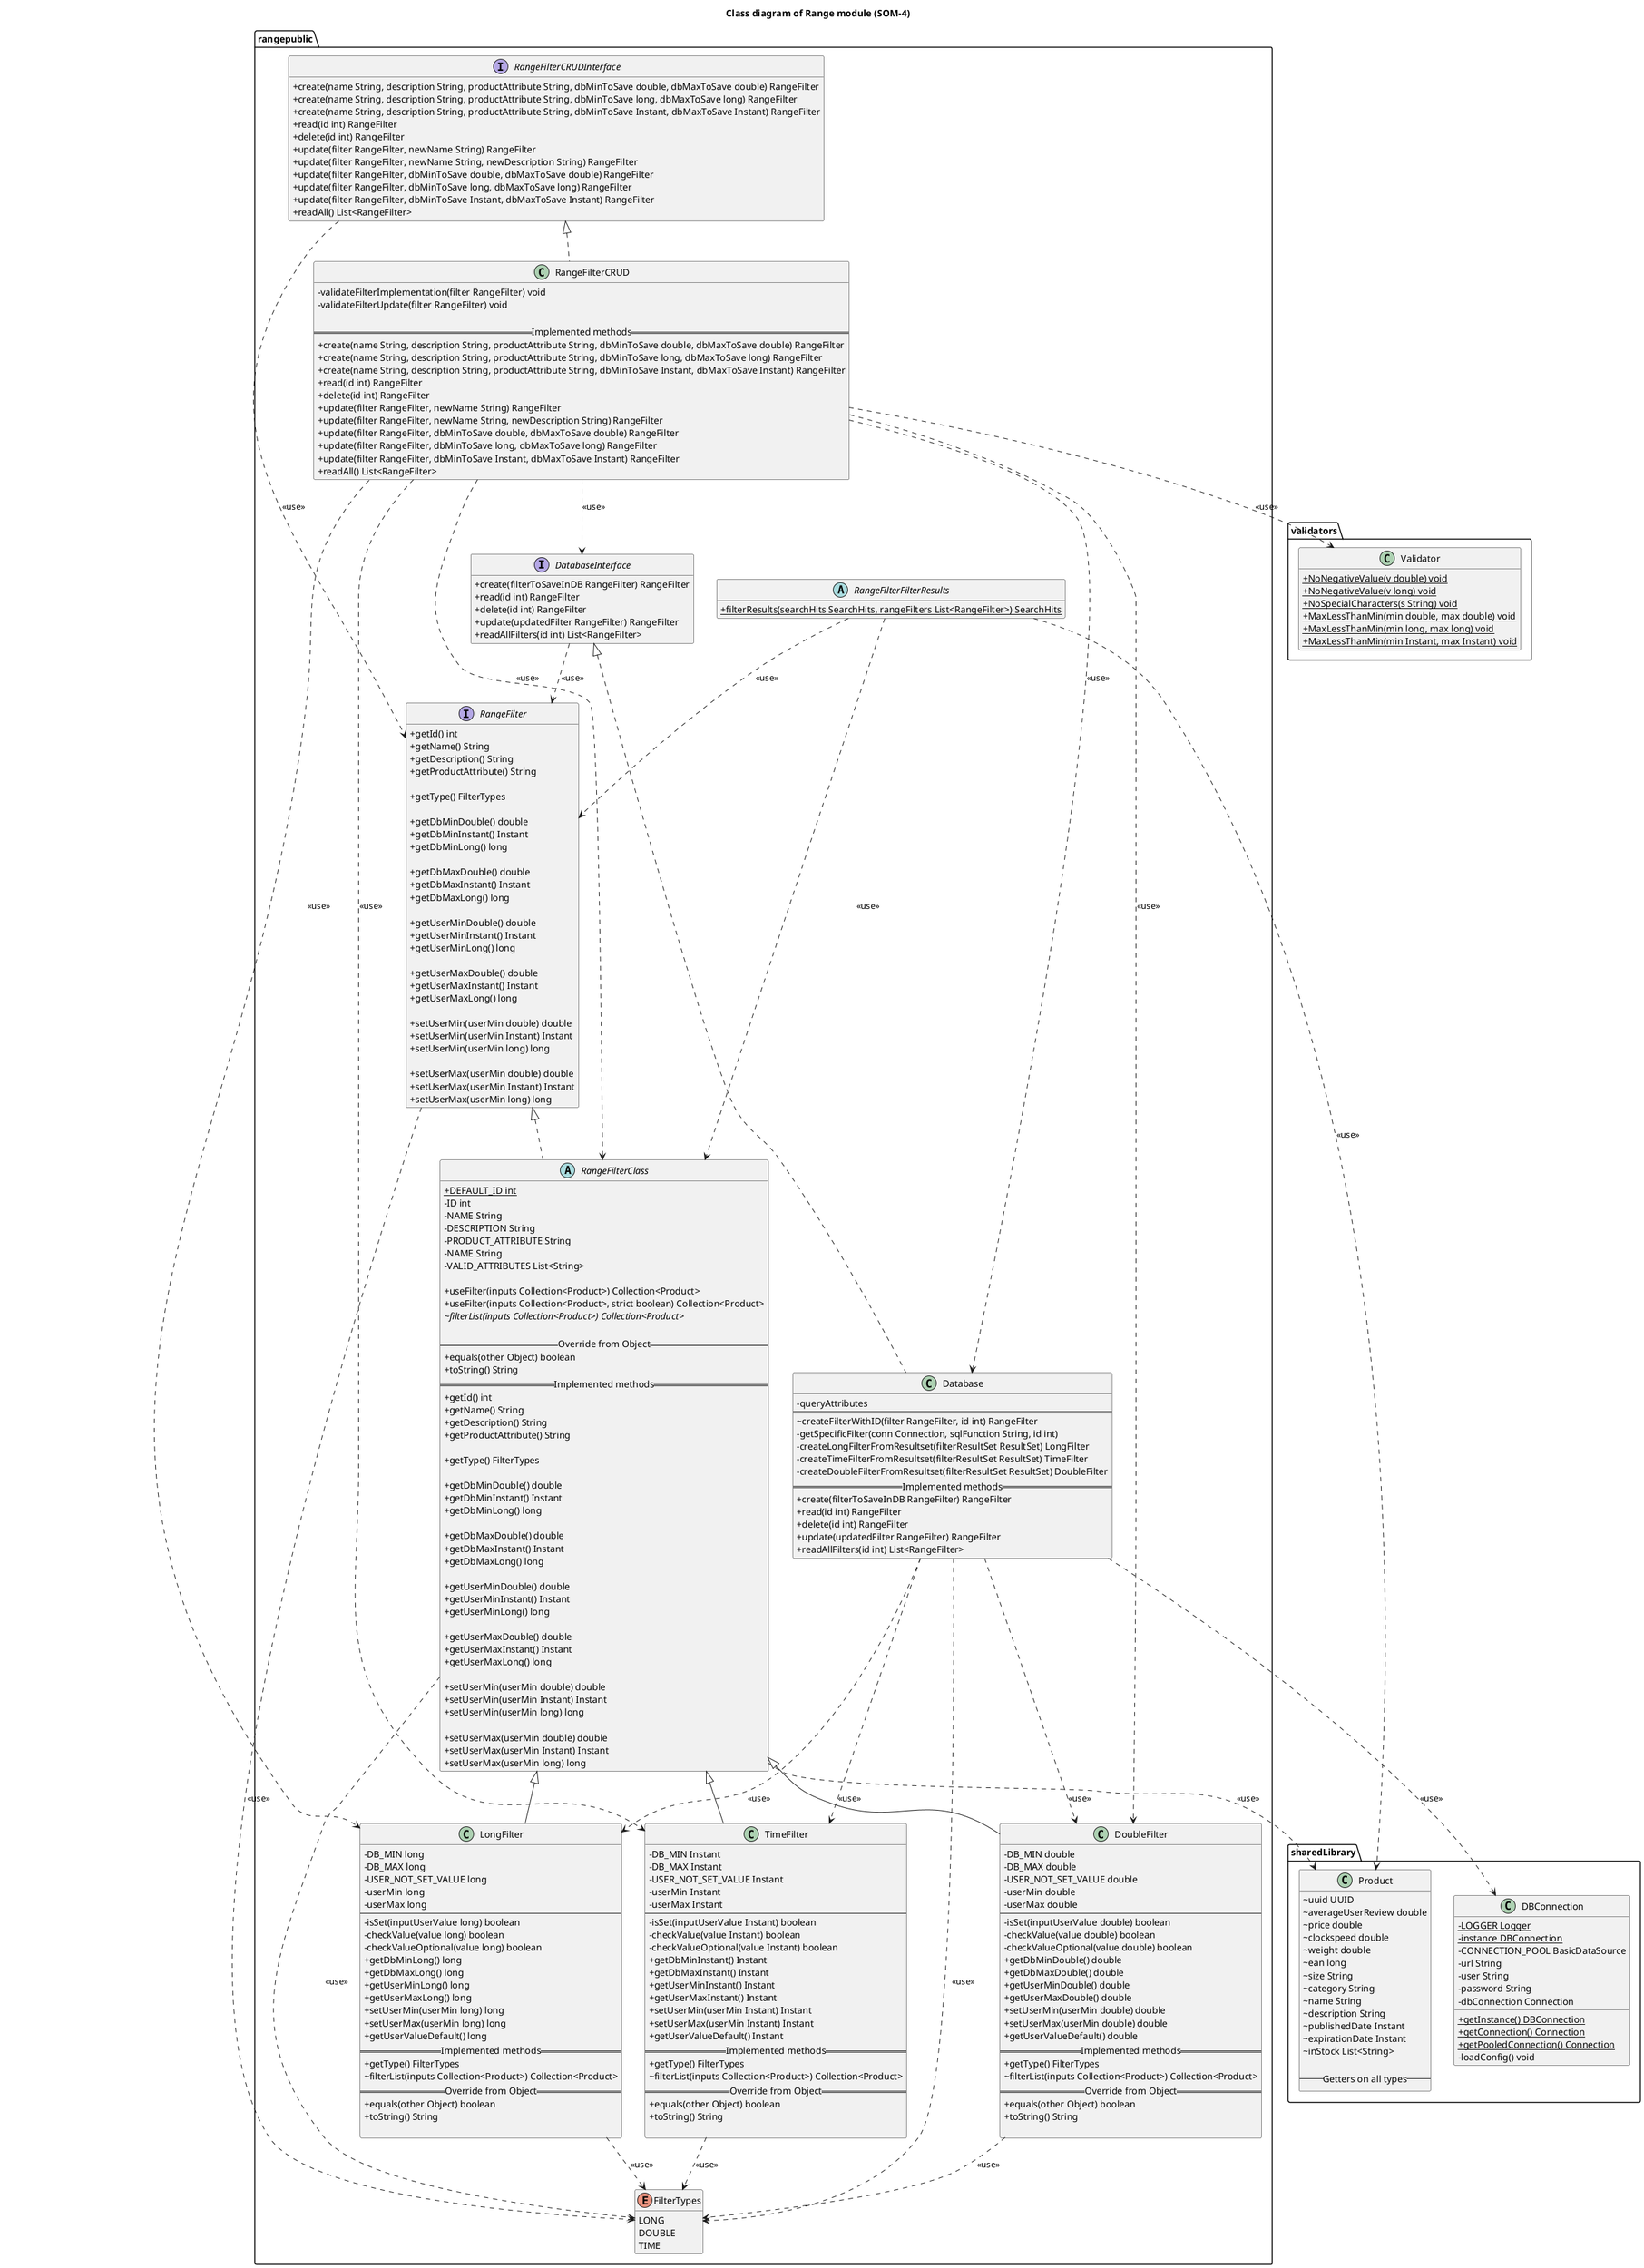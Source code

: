 @startuml
title Class diagram of Range module (SOM-4)
skinparam classAttributeIconSize 0
hide empty methods
hide empty fields

package sharedLibrary{
    class Product{
        ~ uuid UUID
        ~ averageUserReview double
        ~ price double
        ~ clockspeed double
        ~ weight double
        ~ ean long
        ~ size String
        ~ category String
        ~ name String
        ~ description String
        ~ publishedDate Instant
        ~ expirationDate Instant
        ~ inStock List<String>

        -- Getters on all types--
    }

    class DBConnection{
        - {static} LOGGER Logger
        - {static} instance DBConnection
        - CONNECTION_POOL BasicDataSource
        - url String
        - user String
        - password String
        - dbConnection Connection

        + {static} getInstance() DBConnection
        + {static} getConnection() Connection
        + {static} getPooledConnection() Connection
        - loadConfig() void
    }

}

'package exceptions {
'    class RangeFilterException
'
'    class EmptyDatabaseException
'    class IdNotFoundException
'    class IllegalImplementationException
'    class IllegalMinMaxException
'    class InvalidAttributeException
'    class InvalidFilterException
'    class InvalidFilterTypeException
'    class UnknownFilterTypeException
'
'    RangeFilterException <|-- EmptyDatabaseException : < Extends
'    RangeFilterException <|-- IdNotFoundException : < Extends
'    RangeFilterException <|-- IllegalImplementationException : < Extends
'    RangeFilterException <|-- IllegalMinMaxException : < Extends
'    RangeFilterException <|-- InvalidAttributeException : < Extends
'    RangeFilterException <|-- InvalidFilterException : < Extends
'    RangeFilterException <|-- InvalidFilterTypeException : < Extends
'    RangeFilterException <|-- UnknownFilterTypeException : < Extends
'}

package validators {
    class Validator{
        + {static} NoNegativeValue(v double) void
        + {static} NoNegativeValue(v long) void
        + {static} NoSpecialCharacters(s String) void
        + {static} MaxLessThanMin(min double, max double) void
        + {static} MaxLessThanMin(min long, max long) void
        + {static} MaxLessThanMin(min Instant, max Instant) void
    }

'    Validator ..> InvalidFilterException : <<use>>
}

package rangepublic {
    interface DatabaseInterface {
        + create(filterToSaveInDB RangeFilter) RangeFilter
        + read(id int) RangeFilter
        + delete(id int) RangeFilter
        + update(updatedFilter RangeFilter) RangeFilter
        + readAllFilters(id int) List<RangeFilter>
    }
    class Database{
        - queryAttributes
        --
        ~ createFilterWithID(filter RangeFilter, id int) RangeFilter
        - getSpecificFilter(conn Connection, sqlFunction String, id int)
        - createLongFilterFromResultset(filterResultSet ResultSet) LongFilter
        - createTimeFilterFromResultset(filterResultSet ResultSet) TimeFilter
        - createDoubleFilterFromResultset(filterResultSet ResultSet) DoubleFilter
        == Implemented methods ==
        + create(filterToSaveInDB RangeFilter) RangeFilter
        + read(id int) RangeFilter
        + delete(id int) RangeFilter
        + update(updatedFilter RangeFilter) RangeFilter
        + readAllFilters(id int) List<RangeFilter>
    }
    interface RangeFilter {
        + getId() int
        + getName() String
        + getDescription() String
        + getProductAttribute() String

        + getType() FilterTypes

        + getDbMinDouble() double
        + getDbMinInstant() Instant
        + getDbMinLong() long

        + getDbMaxDouble() double
        + getDbMaxInstant() Instant
        + getDbMaxLong() long

        + getUserMinDouble() double
        + getUserMinInstant() Instant
        + getUserMinLong() long

        + getUserMaxDouble() double
        + getUserMaxInstant() Instant
        + getUserMaxLong() long

        + setUserMin(userMin double) double
        + setUserMin(userMin Instant) Instant
        + setUserMin(userMin long) long

        + setUserMax(userMin double) double
        + setUserMax(userMin Instant) Instant
        + setUserMax(userMin long) long
    }
    abstract class RangeFilterClass {
        + {static} DEFAULT_ID int
        - ID int
        - NAME String
        - DESCRIPTION String
        - PRODUCT_ATTRIBUTE String
        - NAME String
        - VALID_ATTRIBUTES List<String>

        + useFilter(inputs Collection<Product>) Collection<Product>
        + useFilter(inputs Collection<Product>, strict boolean) Collection<Product>
        ~ {abstract} filterList(inputs Collection<Product>) Collection<Product>

       == Override from Object ==
        + equals(other Object) boolean
        + toString() String
        == Implemented methods ==
        + getId() int
        + getName() String
        + getDescription() String
        + getProductAttribute() String

        + getType() FilterTypes

        + getDbMinDouble() double
        + getDbMinInstant() Instant
        + getDbMinLong() long

        + getDbMaxDouble() double
        + getDbMaxInstant() Instant
        + getDbMaxLong() long

        + getUserMinDouble() double
        + getUserMinInstant() Instant
        + getUserMinLong() long

        + getUserMaxDouble() double
        + getUserMaxInstant() Instant
        + getUserMaxLong() long

        + setUserMin(userMin double) double
        + setUserMin(userMin Instant) Instant
        + setUserMin(userMin long) long

        + setUserMax(userMin double) double
        + setUserMax(userMin Instant) Instant
        + setUserMax(userMin long) long
    }
    class LongFilter {
        - DB_MIN long
        - DB_MAX long
        - USER_NOT_SET_VALUE long
        - userMin long
        - userMax long
        --
        - isSet(inputUserValue long) boolean
        - checkValue(value long) boolean
        - checkValueOptional(value long) boolean
        + getDbMinLong() long
        + getDbMaxLong() long
        + getUserMinLong() long
        + getUserMaxLong() long
        + setUserMin(userMin long) long
        + setUserMax(userMin long) long
        + getUserValueDefault() long
        == Implemented methods ==
        + getType() FilterTypes
        ~ filterList(inputs Collection<Product>) Collection<Product>
        == Override from Object ==
        + equals(other Object) boolean
        + toString() String

    }
    class DoubleFilter{
        - DB_MIN double
        - DB_MAX double
        - USER_NOT_SET_VALUE double
        - userMin double
        - userMax double
        --
        - isSet(inputUserValue double) boolean
        - checkValue(value double) boolean
        - checkValueOptional(value double) boolean
        + getDbMinDouble() double
        + getDbMaxDouble() double
        + getUserMinDouble() double
        + getUserMaxDouble() double
        + setUserMin(userMin double) double
        + setUserMax(userMin double) double
        + getUserValueDefault() double
        == Implemented methods ==
        + getType() FilterTypes
        ~ filterList(inputs Collection<Product>) Collection<Product>
        == Override from Object ==
        + equals(other Object) boolean
        + toString() String

    }
    class TimeFilter{
        - DB_MIN Instant
        - DB_MAX Instant
        - USER_NOT_SET_VALUE Instant
        - userMin Instant
        - userMax Instant
        --
        - isSet(inputUserValue Instant) boolean
        - checkValue(value Instant) boolean
        - checkValueOptional(value Instant) boolean
        + getDbMinInstant() Instant
        + getDbMaxInstant() Instant
        + getUserMinInstant() Instant
        + getUserMaxInstant() Instant
        + setUserMin(userMin Instant) Instant
        + setUserMax(userMin Instant) Instant
        + getUserValueDefault() Instant
        == Implemented methods ==
        + getType() FilterTypes
        ~ filterList(inputs Collection<Product>) Collection<Product>
        == Override from Object ==
        + equals(other Object) boolean
        + toString() String

    }
    enum FilterTypes {
        LONG
        DOUBLE
        TIME
    }
    interface RangeFilterCRUDInterface {
        + create(name String, description String, productAttribute String, dbMinToSave double, dbMaxToSave double) RangeFilter
        + create(name String, description String, productAttribute String, dbMinToSave long, dbMaxToSave long) RangeFilter
        + create(name String, description String, productAttribute String, dbMinToSave Instant, dbMaxToSave Instant) RangeFilter
        + read(id int) RangeFilter
        + delete(id int) RangeFilter
        + update(filter RangeFilter, newName String) RangeFilter
        + update(filter RangeFilter, newName String, newDescription String) RangeFilter
        + update(filter RangeFilter, dbMinToSave double, dbMaxToSave double) RangeFilter
        + update(filter RangeFilter, dbMinToSave long, dbMaxToSave long) RangeFilter
        + update(filter RangeFilter, dbMinToSave Instant, dbMaxToSave Instant) RangeFilter
        + readAll() List<RangeFilter>
    }
    class RangeFilterCRUD{
        - validateFilterImplementation(filter RangeFilter) void
        - validateFilterUpdate(filter RangeFilter) void

        == Implemented methods ==
        + create(name String, description String, productAttribute String, dbMinToSave double, dbMaxToSave double) RangeFilter
        + create(name String, description String, productAttribute String, dbMinToSave long, dbMaxToSave long) RangeFilter
        + create(name String, description String, productAttribute String, dbMinToSave Instant, dbMaxToSave Instant) RangeFilter
        + read(id int) RangeFilter
        + delete(id int) RangeFilter
        + update(filter RangeFilter, newName String) RangeFilter
        + update(filter RangeFilter, newName String, newDescription String) RangeFilter
        + update(filter RangeFilter, dbMinToSave double, dbMaxToSave double) RangeFilter
        + update(filter RangeFilter, dbMinToSave long, dbMaxToSave long) RangeFilter
        + update(filter RangeFilter, dbMinToSave Instant, dbMaxToSave Instant) RangeFilter
        + readAll() List<RangeFilter>
    }
    abstract class RangeFilterFilterResults{
        + {static} filterResults(searchHits SearchHits, rangeFilters List<RangeFilter>) SearchHits
    }


    DatabaseInterface <|.. Database

    RangeFilter <|.. RangeFilterClass
    RangeFilterClass <|-- DoubleFilter
    RangeFilterClass <|-- LongFilter
    RangeFilterClass <|-- TimeFilter

    RangeFilterCRUDInterface <|.. RangeFilterCRUD

    RangeFilter ..> FilterTypes : <<use>>
    RangeFilterClass ..> FilterTypes : <<use>>
    DoubleFilter ..> FilterTypes : <<use>>
    LongFilter ..> FilterTypes : <<use>>
    TimeFilter ..> FilterTypes : <<use>>

    RangeFilterFilterResults ..> RangeFilter : <<use>>
    RangeFilterFilterResults ..> RangeFilterClass : <<use>>

    RangeFilterCRUDInterface ..> RangeFilter : <<use>>

    RangeFilterCRUD ..> RangeFilterClass : <<use>>
    RangeFilterCRUD ..> DatabaseInterface : <<use>>
    RangeFilterCRUD ..> Database : <<use>>
    RangeFilterCRUD ..> Validator : <<use>>
    RangeFilterCRUD ..> DoubleFilter : <<use>>
    RangeFilterCRUD ..> LongFilter : <<use>>
    RangeFilterCRUD ..> TimeFilter : <<use>>

    DatabaseInterface ..> RangeFilter : <<use>>
    Database ..> DoubleFilter : <<use>>
    Database ..> LongFilter : <<use>>
    Database ..> TimeFilter : <<use>>
    Database ..> FilterTypes : <<use>>
    Database ..> DBConnection : <<use>>

    RangeFilterFilterResults ..> Product : <<use>>
    RangeFilterClass ..> Product : <<use>>



}


@enduml